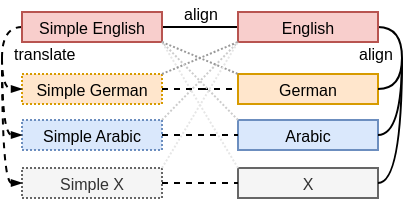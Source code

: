 <mxfile version="20.3.0" type="device"><diagram id="0rgY5Y1N17KfK6YNMF-7" name="Page-1"><mxGraphModel dx="474" dy="208" grid="1" gridSize="10" guides="1" tooltips="1" connect="1" arrows="1" fold="1" page="1" pageScale="1" pageWidth="850" pageHeight="1100" math="0" shadow="0"><root><mxCell id="0"/><mxCell id="1" parent="0"/><mxCell id="-BuyeugGBSOAPDkOtUlX-6" style="edgeStyle=orthogonalEdgeStyle;rounded=0;orthogonalLoop=1;jettySize=auto;html=1;endArrow=none;endFill=0;" parent="1" source="-BuyeugGBSOAPDkOtUlX-1" target="-BuyeugGBSOAPDkOtUlX-2" edge="1"><mxGeometry relative="1" as="geometry"/></mxCell><mxCell id="-BuyeugGBSOAPDkOtUlX-10" value="align" style="edgeLabel;html=1;align=center;verticalAlign=middle;resizable=0;points=[];fontSize=8;labelBackgroundColor=none;" parent="-BuyeugGBSOAPDkOtUlX-6" vertex="1" connectable="0"><mxGeometry x="0.12" relative="1" as="geometry"><mxPoint x="-1" y="-7" as="offset"/></mxGeometry></mxCell><mxCell id="PXiQTQu1-97RQTiy_o2f-14" style="edgeStyle=orthogonalEdgeStyle;curved=1;rounded=0;orthogonalLoop=1;jettySize=auto;html=1;endArrow=none;endFill=0;dashed=1;" parent="1" source="-BuyeugGBSOAPDkOtUlX-1" edge="1"><mxGeometry relative="1" as="geometry"><mxPoint x="30" y="60" as="targetPoint"/><Array as="points"><mxPoint x="30" y="44"/></Array></mxGeometry></mxCell><mxCell id="-BuyeugGBSOAPDkOtUlX-1" value="&lt;p style=&quot;text-align: justify; font-size: 8px;&quot;&gt;Simple English&lt;br&gt;&lt;/p&gt;" style="rounded=0;whiteSpace=wrap;html=1;strokeColor=#b85450;fillColor=#f8cecc;fontSize=8;align=center;spacingTop=5;spacingLeft=5;spacingRight=5;spacingBottom=5;fontStyle=0" parent="1" vertex="1"><mxGeometry x="40" y="37" width="70" height="15" as="geometry"/></mxCell><mxCell id="PXiQTQu1-97RQTiy_o2f-9" style="edgeStyle=orthogonalEdgeStyle;rounded=0;orthogonalLoop=1;jettySize=auto;html=1;curved=1;endArrow=none;endFill=0;" parent="1" source="-BuyeugGBSOAPDkOtUlX-2" edge="1"><mxGeometry relative="1" as="geometry"><mxPoint x="230" y="60" as="targetPoint"/><Array as="points"><mxPoint x="230" y="44"/></Array></mxGeometry></mxCell><mxCell id="-BuyeugGBSOAPDkOtUlX-2" value="&lt;p style=&quot;text-align: justify; font-size: 8px;&quot;&gt;English&lt;br&gt;&lt;/p&gt;" style="rounded=0;whiteSpace=wrap;html=1;strokeColor=#b85450;fillColor=#f8cecc;fontSize=8;align=center;spacingTop=5;spacingLeft=5;spacingRight=5;spacingBottom=5;fontStyle=0" parent="1" vertex="1"><mxGeometry x="148" y="37" width="70" height="15" as="geometry"/></mxCell><mxCell id="-BuyeugGBSOAPDkOtUlX-3" value="&lt;p style=&quot;text-align: justify; font-size: 8px;&quot;&gt;German&lt;br&gt;&lt;/p&gt;" style="rounded=0;whiteSpace=wrap;html=1;strokeColor=#d79b00;fillColor=#ffe6cc;fontSize=8;align=center;spacingTop=5;spacingLeft=5;spacingRight=5;spacingBottom=5;fontStyle=0" parent="1" vertex="1"><mxGeometry x="148" y="68" width="70" height="15" as="geometry"/></mxCell><mxCell id="-BuyeugGBSOAPDkOtUlX-4" value="&lt;p style=&quot;text-align: justify; font-size: 8px;&quot;&gt;Simple German&lt;br&gt;&lt;/p&gt;" style="rounded=0;whiteSpace=wrap;html=1;strokeColor=#d79b00;fillColor=#ffe6cc;fontSize=8;align=center;spacingTop=5;spacingLeft=5;spacingRight=5;spacingBottom=5;fontStyle=0;dashed=1;dashPattern=1 1;" parent="1" vertex="1"><mxGeometry x="40" y="68" width="70" height="15" as="geometry"/></mxCell><mxCell id="8h7EZqkbWbsiDIZ572aH-3" style="orthogonalLoop=1;jettySize=auto;html=1;exitX=1;exitY=0;exitDx=0;exitDy=0;entryX=0;entryY=1;entryDx=0;entryDy=0;endArrow=none;endFill=0;endSize=3;rounded=0;dashed=1;dashPattern=1 1;strokeColor=#CCCCCC;" edge="1" parent="1" source="-BuyeugGBSOAPDkOtUlX-14" target="-BuyeugGBSOAPDkOtUlX-2"><mxGeometry relative="1" as="geometry"/></mxCell><mxCell id="-BuyeugGBSOAPDkOtUlX-14" value="&lt;p style=&quot;text-align: justify; font-size: 8px;&quot;&gt;Simple Arabic&lt;br&gt;&lt;/p&gt;" style="rounded=0;whiteSpace=wrap;html=1;strokeColor=#6c8ebf;fillColor=#dae8fc;fontSize=8;align=center;spacingTop=5;spacingLeft=5;spacingRight=5;spacingBottom=5;fontStyle=0;dashed=1;dashPattern=1 1;" parent="1" vertex="1"><mxGeometry x="40" y="91" width="70" height="15" as="geometry"/></mxCell><mxCell id="-BuyeugGBSOAPDkOtUlX-15" value="&lt;p style=&quot;text-align: justify; font-size: 8px;&quot;&gt;Arabic&lt;br&gt;&lt;/p&gt;" style="rounded=0;whiteSpace=wrap;html=1;strokeColor=#6c8ebf;fillColor=#dae8fc;fontSize=8;align=center;spacingTop=5;spacingLeft=5;spacingRight=5;spacingBottom=5;fontStyle=0" parent="1" vertex="1"><mxGeometry x="148" y="91" width="70" height="15" as="geometry"/></mxCell><mxCell id="-BuyeugGBSOAPDkOtUlX-17" style="edgeStyle=orthogonalEdgeStyle;rounded=0;orthogonalLoop=1;jettySize=auto;html=1;dashed=1;endArrow=none;endFill=0;exitX=1;exitY=0.5;exitDx=0;exitDy=0;entryX=0;entryY=0.5;entryDx=0;entryDy=0;" parent="1" source="-BuyeugGBSOAPDkOtUlX-14" target="-BuyeugGBSOAPDkOtUlX-15" edge="1"><mxGeometry relative="1" as="geometry"><mxPoint x="120" y="78.497" as="sourcePoint"/><mxPoint x="158" y="78.497" as="targetPoint"/></mxGeometry></mxCell><mxCell id="-BuyeugGBSOAPDkOtUlX-19" value="&lt;span style=&quot;color: rgb(0, 0, 0); font-family: Helvetica; font-size: 8px; font-style: normal; font-variant-ligatures: normal; font-variant-caps: normal; font-weight: 400; letter-spacing: normal; orphans: 2; text-align: center; text-indent: 0px; text-transform: none; widows: 2; word-spacing: 0px; -webkit-text-stroke-width: 0px; text-decoration-thickness: initial; text-decoration-style: initial; text-decoration-color: initial; float: none; display: inline !important;&quot;&gt;translate&lt;/span&gt;" style="text;whiteSpace=wrap;html=1;fontSize=8;labelBackgroundColor=none;" parent="1" vertex="1"><mxGeometry x="34" y="46.85" width="40" height="15" as="geometry"/></mxCell><mxCell id="PXiQTQu1-97RQTiy_o2f-4" value="&lt;p style=&quot;text-align: justify; font-size: 8px;&quot;&gt;Simple X&lt;br&gt;&lt;/p&gt;" style="rounded=0;whiteSpace=wrap;html=1;strokeColor=#666666;fillColor=#f5f5f5;fontSize=8;align=center;spacingTop=5;spacingLeft=5;spacingRight=5;spacingBottom=5;fontStyle=0;dashed=1;dashPattern=1 1;fontColor=#333333;" parent="1" vertex="1"><mxGeometry x="40" y="115" width="70" height="15" as="geometry"/></mxCell><mxCell id="PXiQTQu1-97RQTiy_o2f-5" value="&lt;p style=&quot;text-align: justify; font-size: 8px;&quot;&gt;X&lt;br&gt;&lt;/p&gt;" style="rounded=0;whiteSpace=wrap;html=1;strokeColor=#666666;fillColor=#f5f5f5;fontSize=8;align=center;spacingTop=5;spacingLeft=5;spacingRight=5;spacingBottom=5;fontStyle=0;fontColor=#333333;" parent="1" vertex="1"><mxGeometry x="148" y="115" width="70" height="15" as="geometry"/></mxCell><mxCell id="PXiQTQu1-97RQTiy_o2f-6" style="edgeStyle=orthogonalEdgeStyle;rounded=0;orthogonalLoop=1;jettySize=auto;html=1;dashed=1;endArrow=none;endFill=0;exitX=1;exitY=0.5;exitDx=0;exitDy=0;entryX=0;entryY=0.5;entryDx=0;entryDy=0;fillColor=#f5f5f5;strokeColor=#000000;" parent="1" source="PXiQTQu1-97RQTiy_o2f-4" target="PXiQTQu1-97RQTiy_o2f-5" edge="1"><mxGeometry relative="1" as="geometry"><mxPoint x="120" y="102.497" as="sourcePoint"/><mxPoint x="158" y="102.497" as="targetPoint"/></mxGeometry></mxCell><mxCell id="PXiQTQu1-97RQTiy_o2f-10" value="" style="endArrow=none;html=1;rounded=0;curved=1;entryX=1;entryY=0.5;entryDx=0;entryDy=0;edgeStyle=orthogonalEdgeStyle;endFill=0;" parent="1" target="-BuyeugGBSOAPDkOtUlX-3" edge="1"><mxGeometry width="50" height="50" relative="1" as="geometry"><mxPoint x="230" y="60" as="sourcePoint"/><mxPoint x="270" y="70" as="targetPoint"/><Array as="points"><mxPoint x="230" y="75"/></Array></mxGeometry></mxCell><mxCell id="PXiQTQu1-97RQTiy_o2f-11" value="" style="endArrow=none;html=1;rounded=0;curved=1;entryX=1;entryY=0.5;entryDx=0;entryDy=0;edgeStyle=orthogonalEdgeStyle;endFill=0;" parent="1" target="-BuyeugGBSOAPDkOtUlX-15" edge="1"><mxGeometry width="50" height="50" relative="1" as="geometry"><mxPoint x="230" y="60" as="sourcePoint"/><mxPoint x="228" y="85.5" as="targetPoint"/><Array as="points"><mxPoint x="230" y="99"/></Array></mxGeometry></mxCell><mxCell id="PXiQTQu1-97RQTiy_o2f-12" value="" style="endArrow=none;html=1;rounded=0;curved=1;entryX=1;entryY=0.5;entryDx=0;entryDy=0;edgeStyle=orthogonalEdgeStyle;endFill=0;" parent="1" target="PXiQTQu1-97RQTiy_o2f-5" edge="1"><mxGeometry width="50" height="50" relative="1" as="geometry"><mxPoint x="230" y="60" as="sourcePoint"/><mxPoint x="228.0" y="108.5" as="targetPoint"/><Array as="points"><mxPoint x="230" y="122"/></Array></mxGeometry></mxCell><mxCell id="PXiQTQu1-97RQTiy_o2f-15" style="edgeStyle=orthogonalEdgeStyle;curved=1;rounded=0;orthogonalLoop=1;jettySize=auto;html=1;endArrow=blockThin;endFill=1;dashed=1;entryX=0;entryY=0.5;entryDx=0;entryDy=0;endSize=3;" parent="1" target="-BuyeugGBSOAPDkOtUlX-4" edge="1"><mxGeometry relative="1" as="geometry"><mxPoint y="91" as="targetPoint"/><mxPoint x="30" y="60" as="sourcePoint"/><Array as="points"><mxPoint x="30" y="76"/></Array></mxGeometry></mxCell><mxCell id="PXiQTQu1-97RQTiy_o2f-16" style="edgeStyle=orthogonalEdgeStyle;curved=1;rounded=0;orthogonalLoop=1;jettySize=auto;html=1;endArrow=blockThin;endFill=1;dashed=1;entryX=0;entryY=0.5;entryDx=0;entryDy=0;endSize=3;" parent="1" edge="1"><mxGeometry relative="1" as="geometry"><mxPoint x="40" y="98.5" as="targetPoint"/><mxPoint x="30" y="60" as="sourcePoint"/><Array as="points"><mxPoint x="30" y="98"/></Array></mxGeometry></mxCell><mxCell id="PXiQTQu1-97RQTiy_o2f-17" style="edgeStyle=orthogonalEdgeStyle;curved=1;rounded=0;orthogonalLoop=1;jettySize=auto;html=1;endArrow=blockThin;endFill=1;dashed=1;entryX=0;entryY=0.5;entryDx=0;entryDy=0;endSize=3;" parent="1" target="PXiQTQu1-97RQTiy_o2f-4" edge="1"><mxGeometry relative="1" as="geometry"><mxPoint x="40" y="121.5" as="targetPoint"/><mxPoint x="30" y="60" as="sourcePoint"/><Array as="points"><mxPoint x="30" y="122"/></Array></mxGeometry></mxCell><mxCell id="8h7EZqkbWbsiDIZ572aH-2" value="&lt;span style=&quot;color: rgb(0, 0, 0); font-family: Helvetica; font-size: 8px; font-style: normal; font-variant-ligatures: normal; font-variant-caps: normal; font-weight: 400; letter-spacing: normal; orphans: 2; text-indent: 0px; text-transform: none; widows: 2; word-spacing: 0px; -webkit-text-stroke-width: 0px; text-decoration-thickness: initial; text-decoration-style: initial; text-decoration-color: initial; float: none; display: inline !important;&quot;&gt;align&lt;/span&gt;" style="text;whiteSpace=wrap;html=1;fontSize=8;labelBackgroundColor=none;align=center;" vertex="1" parent="1"><mxGeometry x="197" y="46.85" width="40" height="15" as="geometry"/></mxCell><mxCell id="8h7EZqkbWbsiDIZ572aH-4" style="orthogonalLoop=1;jettySize=auto;html=1;entryX=1;entryY=1;entryDx=0;entryDy=0;endArrow=none;endFill=0;endSize=3;rounded=0;dashed=1;dashPattern=1 1;strokeColor=#E6E6E6;exitX=0;exitY=0;exitDx=0;exitDy=0;" edge="1" parent="1" source="PXiQTQu1-97RQTiy_o2f-5" target="-BuyeugGBSOAPDkOtUlX-1"><mxGeometry relative="1" as="geometry"><mxPoint x="150" y="90" as="sourcePoint"/><mxPoint x="158.0" y="62.0" as="targetPoint"/></mxGeometry></mxCell><mxCell id="8h7EZqkbWbsiDIZ572aH-5" style="orthogonalLoop=1;jettySize=auto;html=1;exitX=1;exitY=0;exitDx=0;exitDy=0;entryX=0;entryY=1;entryDx=0;entryDy=0;endArrow=none;endFill=0;endSize=3;rounded=0;dashed=1;dashPattern=1 1;strokeColor=#999999;" edge="1" parent="1" source="-BuyeugGBSOAPDkOtUlX-4" target="-BuyeugGBSOAPDkOtUlX-2"><mxGeometry relative="1" as="geometry"><mxPoint x="120" y="101" as="sourcePoint"/><mxPoint x="158.0" y="62.0" as="targetPoint"/></mxGeometry></mxCell><mxCell id="8h7EZqkbWbsiDIZ572aH-6" style="orthogonalLoop=1;jettySize=auto;html=1;exitX=1;exitY=1;exitDx=0;exitDy=0;entryX=0;entryY=0;entryDx=0;entryDy=0;endArrow=none;endFill=0;endSize=3;rounded=0;dashed=1;dashPattern=1 1;strokeColor=#999999;" edge="1" parent="1" source="-BuyeugGBSOAPDkOtUlX-1" target="-BuyeugGBSOAPDkOtUlX-3"><mxGeometry relative="1" as="geometry"><mxPoint x="120" y="78" as="sourcePoint"/><mxPoint x="158.0" y="62.0" as="targetPoint"/></mxGeometry></mxCell><mxCell id="-BuyeugGBSOAPDkOtUlX-8" style="edgeStyle=orthogonalEdgeStyle;rounded=0;orthogonalLoop=1;jettySize=auto;html=1;dashed=1;endArrow=none;endFill=0;" parent="1" source="-BuyeugGBSOAPDkOtUlX-4" target="-BuyeugGBSOAPDkOtUlX-3" edge="1"><mxGeometry relative="1" as="geometry"/></mxCell><mxCell id="8h7EZqkbWbsiDIZ572aH-7" style="orthogonalLoop=1;jettySize=auto;html=1;exitX=1;exitY=0;exitDx=0;exitDy=0;entryX=0;entryY=1;entryDx=0;entryDy=0;endArrow=none;endFill=0;endSize=3;rounded=0;dashed=1;dashPattern=1 1;strokeColor=#E6E6E6;" edge="1" parent="1" source="PXiQTQu1-97RQTiy_o2f-4" target="-BuyeugGBSOAPDkOtUlX-2"><mxGeometry relative="1" as="geometry"><mxPoint x="120" y="101" as="sourcePoint"/><mxPoint x="158.0" y="62.0" as="targetPoint"/></mxGeometry></mxCell><mxCell id="8h7EZqkbWbsiDIZ572aH-8" style="orthogonalLoop=1;jettySize=auto;html=1;exitX=0;exitY=0;exitDx=0;exitDy=0;entryX=1;entryY=1;entryDx=0;entryDy=0;endArrow=none;endFill=0;endSize=3;rounded=0;dashed=1;dashPattern=1 1;strokeColor=#CCCCCC;" edge="1" parent="1" source="-BuyeugGBSOAPDkOtUlX-15" target="-BuyeugGBSOAPDkOtUlX-1"><mxGeometry relative="1" as="geometry"><mxPoint x="120" y="101" as="sourcePoint"/><mxPoint x="158" y="62" as="targetPoint"/></mxGeometry></mxCell></root></mxGraphModel></diagram></mxfile>